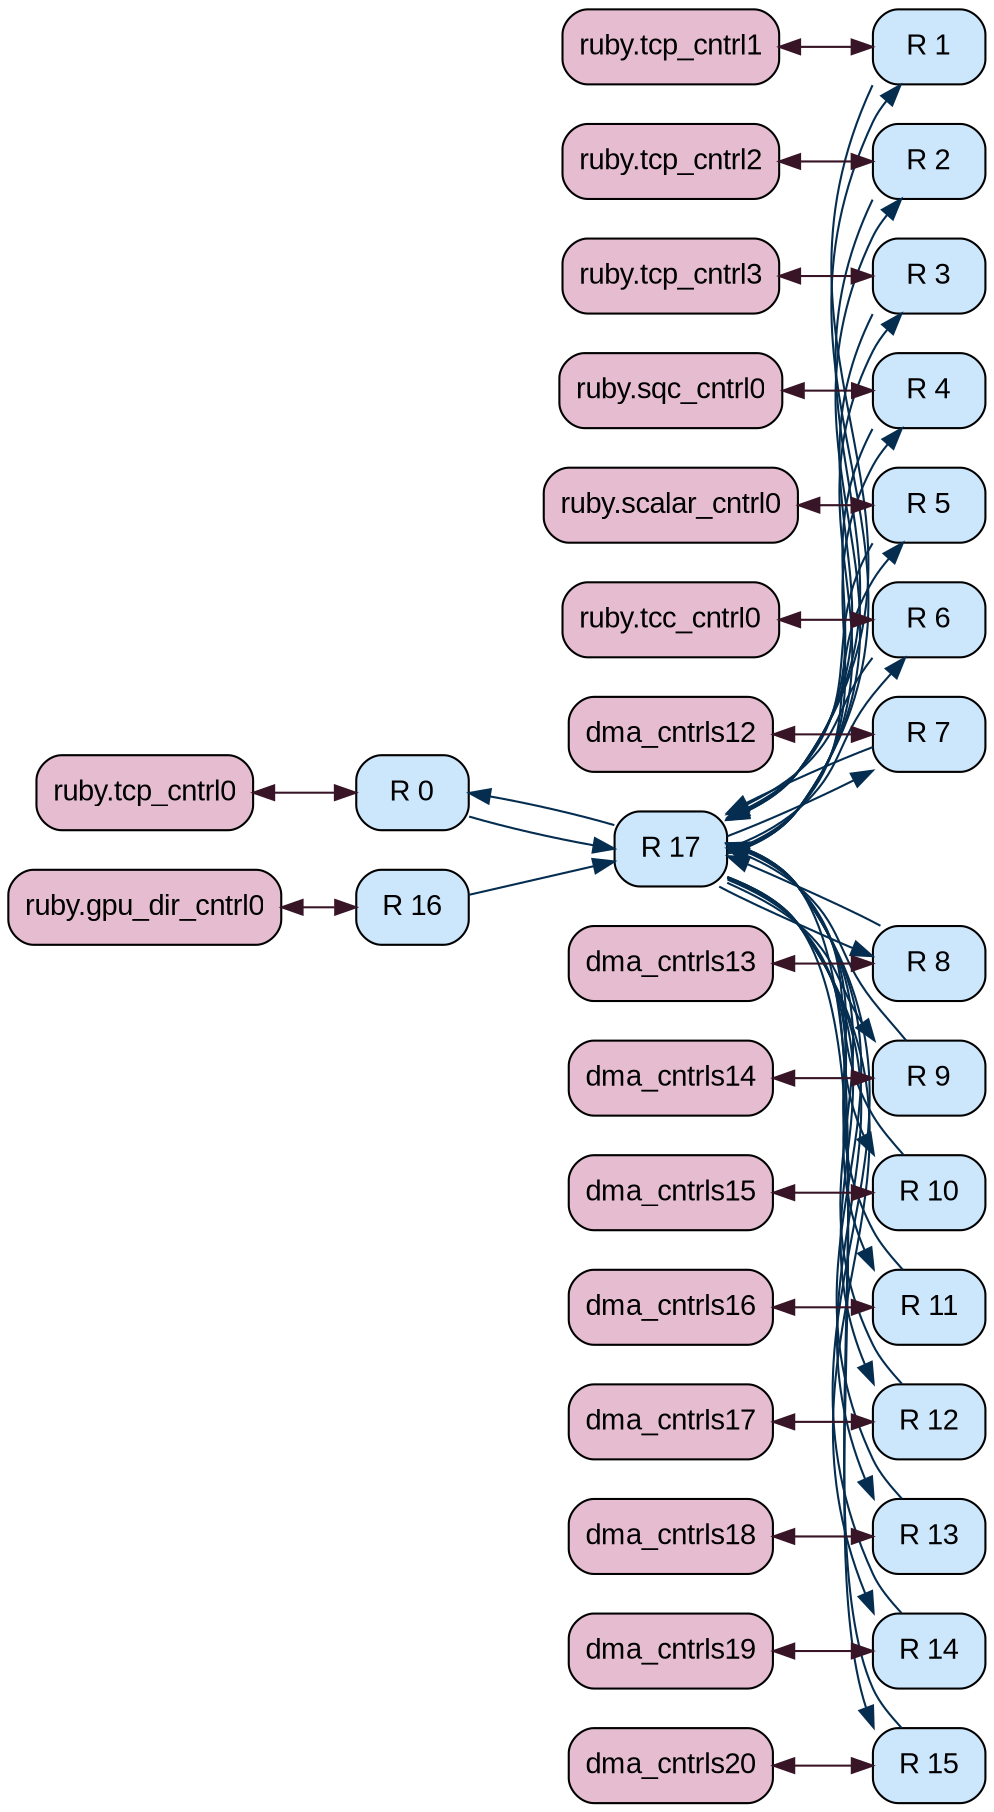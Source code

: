 graph G {
rankdir=LR;
"system.ruby.network_gpu.routers00" [color="#000000", fillcolor="#cce6fc", fontcolor="#000000", fontname=Arial, fontsize=14, label="R 0", shape=Mrecord, style="rounded, filled"];
"system.ruby.network_gpu.routers01" [color="#000000", fillcolor="#cce6fc", fontcolor="#000000", fontname=Arial, fontsize=14, label="R 1", shape=Mrecord, style="rounded, filled"];
"system.ruby.network_gpu.routers02" [color="#000000", fillcolor="#cce6fc", fontcolor="#000000", fontname=Arial, fontsize=14, label="R 2", shape=Mrecord, style="rounded, filled"];
"system.ruby.network_gpu.routers03" [color="#000000", fillcolor="#cce6fc", fontcolor="#000000", fontname=Arial, fontsize=14, label="R 3", shape=Mrecord, style="rounded, filled"];
"system.ruby.network_gpu.routers04" [color="#000000", fillcolor="#cce6fc", fontcolor="#000000", fontname=Arial, fontsize=14, label="R 4", shape=Mrecord, style="rounded, filled"];
"system.ruby.network_gpu.routers05" [color="#000000", fillcolor="#cce6fc", fontcolor="#000000", fontname=Arial, fontsize=14, label="R 5", shape=Mrecord, style="rounded, filled"];
"system.ruby.network_gpu.routers06" [color="#000000", fillcolor="#cce6fc", fontcolor="#000000", fontname=Arial, fontsize=14, label="R 6", shape=Mrecord, style="rounded, filled"];
"system.ruby.network_gpu.routers07" [color="#000000", fillcolor="#cce6fc", fontcolor="#000000", fontname=Arial, fontsize=14, label="R 7", shape=Mrecord, style="rounded, filled"];
"system.ruby.network_gpu.routers08" [color="#000000", fillcolor="#cce6fc", fontcolor="#000000", fontname=Arial, fontsize=14, label="R 8", shape=Mrecord, style="rounded, filled"];
"system.ruby.network_gpu.routers09" [color="#000000", fillcolor="#cce6fc", fontcolor="#000000", fontname=Arial, fontsize=14, label="R 9", shape=Mrecord, style="rounded, filled"];
"system.ruby.network_gpu.routers10" [color="#000000", fillcolor="#cce6fc", fontcolor="#000000", fontname=Arial, fontsize=14, label="R 10", shape=Mrecord, style="rounded, filled"];
"system.ruby.network_gpu.routers11" [color="#000000", fillcolor="#cce6fc", fontcolor="#000000", fontname=Arial, fontsize=14, label="R 11", shape=Mrecord, style="rounded, filled"];
"system.ruby.network_gpu.routers12" [color="#000000", fillcolor="#cce6fc", fontcolor="#000000", fontname=Arial, fontsize=14, label="R 12", shape=Mrecord, style="rounded, filled"];
"system.ruby.network_gpu.routers13" [color="#000000", fillcolor="#cce6fc", fontcolor="#000000", fontname=Arial, fontsize=14, label="R 13", shape=Mrecord, style="rounded, filled"];
"system.ruby.network_gpu.routers14" [color="#000000", fillcolor="#cce6fc", fontcolor="#000000", fontname=Arial, fontsize=14, label="R 14", shape=Mrecord, style="rounded, filled"];
"system.ruby.network_gpu.routers15" [color="#000000", fillcolor="#cce6fc", fontcolor="#000000", fontname=Arial, fontsize=14, label="R 15", shape=Mrecord, style="rounded, filled"];
"system.ruby.network_gpu.routers16" [color="#000000", fillcolor="#cce6fc", fontcolor="#000000", fontname=Arial, fontsize=14, label="R 16", shape=Mrecord, style="rounded, filled"];
"system.ruby.network_gpu.routers17" [color="#000000", fillcolor="#cce6fc", fontcolor="#000000", fontname=Arial, fontsize=14, label="R 17", shape=Mrecord, style="rounded, filled"];
"system.ruby.network_gpu.routers00" -- "system.ruby.network_gpu.routers17"  [color="#042d50", dir=forward, weight=0.5];
"system.ruby.network_gpu.routers01" -- "system.ruby.network_gpu.routers17"  [color="#042d50", dir=forward, weight=0.5];
"system.ruby.network_gpu.routers02" -- "system.ruby.network_gpu.routers17"  [color="#042d50", dir=forward, weight=0.5];
"system.ruby.network_gpu.routers03" -- "system.ruby.network_gpu.routers17"  [color="#042d50", dir=forward, weight=0.5];
"system.ruby.network_gpu.routers04" -- "system.ruby.network_gpu.routers17"  [color="#042d50", dir=forward, weight=0.5];
"system.ruby.network_gpu.routers05" -- "system.ruby.network_gpu.routers17"  [color="#042d50", dir=forward, weight=0.5];
"system.ruby.network_gpu.routers06" -- "system.ruby.network_gpu.routers17"  [color="#042d50", dir=forward, weight=0.5];
"system.ruby.network_gpu.routers07" -- "system.ruby.network_gpu.routers17"  [color="#042d50", dir=forward, weight=0.5];
"system.ruby.network_gpu.routers08" -- "system.ruby.network_gpu.routers17"  [color="#042d50", dir=forward, weight=0.5];
"system.ruby.network_gpu.routers09" -- "system.ruby.network_gpu.routers17"  [color="#042d50", dir=forward, weight=0.5];
"system.ruby.network_gpu.routers10" -- "system.ruby.network_gpu.routers17"  [color="#042d50", dir=forward, weight=0.5];
"system.ruby.network_gpu.routers11" -- "system.ruby.network_gpu.routers17"  [color="#042d50", dir=forward, weight=0.5];
"system.ruby.network_gpu.routers12" -- "system.ruby.network_gpu.routers17"  [color="#042d50", dir=forward, weight=0.5];
"system.ruby.network_gpu.routers13" -- "system.ruby.network_gpu.routers17"  [color="#042d50", dir=forward, weight=0.5];
"system.ruby.network_gpu.routers14" -- "system.ruby.network_gpu.routers17"  [color="#042d50", dir=forward, weight=0.5];
"system.ruby.network_gpu.routers15" -- "system.ruby.network_gpu.routers17"  [color="#042d50", dir=forward, weight=0.5];
"system.ruby.network_gpu.routers16" -- "system.ruby.network_gpu.routers17"  [color="#042d50", dir=forward, weight=0.5];
"system.ruby.network_gpu.routers17" -- "system.ruby.network_gpu.routers00"  [color="#042d50", dir=forward, weight=0.5];
"system.ruby.network_gpu.routers17" -- "system.ruby.network_gpu.routers01"  [color="#042d50", dir=forward, weight=0.5];
"system.ruby.network_gpu.routers17" -- "system.ruby.network_gpu.routers02"  [color="#042d50", dir=forward, weight=0.5];
"system.ruby.network_gpu.routers17" -- "system.ruby.network_gpu.routers03"  [color="#042d50", dir=forward, weight=0.5];
"system.ruby.network_gpu.routers17" -- "system.ruby.network_gpu.routers04"  [color="#042d50", dir=forward, weight=0.5];
"system.ruby.network_gpu.routers17" -- "system.ruby.network_gpu.routers05"  [color="#042d50", dir=forward, weight=0.5];
"system.ruby.network_gpu.routers17" -- "system.ruby.network_gpu.routers06"  [color="#042d50", dir=forward, weight=0.5];
"system.ruby.network_gpu.routers17" -- "system.ruby.network_gpu.routers07"  [color="#042d50", dir=forward, weight=0.5];
"system.ruby.network_gpu.routers17" -- "system.ruby.network_gpu.routers08"  [color="#042d50", dir=forward, weight=0.5];
"system.ruby.network_gpu.routers17" -- "system.ruby.network_gpu.routers09"  [color="#042d50", dir=forward, weight=0.5];
"system.ruby.network_gpu.routers17" -- "system.ruby.network_gpu.routers10"  [color="#042d50", dir=forward, weight=0.5];
"system.ruby.network_gpu.routers17" -- "system.ruby.network_gpu.routers11"  [color="#042d50", dir=forward, weight=0.5];
"system.ruby.network_gpu.routers17" -- "system.ruby.network_gpu.routers12"  [color="#042d50", dir=forward, weight=0.5];
"system.ruby.network_gpu.routers17" -- "system.ruby.network_gpu.routers13"  [color="#042d50", dir=forward, weight=0.5];
"system.ruby.network_gpu.routers17" -- "system.ruby.network_gpu.routers14"  [color="#042d50", dir=forward, weight=0.5];
"system.ruby.network_gpu.routers17" -- "system.ruby.network_gpu.routers15"  [color="#042d50", dir=forward, weight=0.5];
"system.ruby.tcp_cntrl0" [color="#000000", fillcolor="#e5bcd0", fontcolor="#000000", fontname=Arial, fontsize=14, label="ruby.tcp_cntrl0", shape=Mrecord, style="rounded, filled"];
"system.ruby.tcp_cntrl0" -- "system.ruby.network_gpu.routers00"  [color="#381526", dir=both, weight=1.0];
"system.ruby.tcp_cntrl1" [color="#000000", fillcolor="#e5bcd0", fontcolor="#000000", fontname=Arial, fontsize=14, label="ruby.tcp_cntrl1", shape=Mrecord, style="rounded, filled"];
"system.ruby.tcp_cntrl1" -- "system.ruby.network_gpu.routers01"  [color="#381526", dir=both, weight=1.0];
"system.ruby.tcp_cntrl2" [color="#000000", fillcolor="#e5bcd0", fontcolor="#000000", fontname=Arial, fontsize=14, label="ruby.tcp_cntrl2", shape=Mrecord, style="rounded, filled"];
"system.ruby.tcp_cntrl2" -- "system.ruby.network_gpu.routers02"  [color="#381526", dir=both, weight=1.0];
"system.ruby.tcp_cntrl3" [color="#000000", fillcolor="#e5bcd0", fontcolor="#000000", fontname=Arial, fontsize=14, label="ruby.tcp_cntrl3", shape=Mrecord, style="rounded, filled"];
"system.ruby.tcp_cntrl3" -- "system.ruby.network_gpu.routers03"  [color="#381526", dir=both, weight=1.0];
"system.ruby.sqc_cntrl0" [color="#000000", fillcolor="#e5bcd0", fontcolor="#000000", fontname=Arial, fontsize=14, label="ruby.sqc_cntrl0", shape=Mrecord, style="rounded, filled"];
"system.ruby.sqc_cntrl0" -- "system.ruby.network_gpu.routers04"  [color="#381526", dir=both, weight=1.0];
"system.ruby.scalar_cntrl0" [color="#000000", fillcolor="#e5bcd0", fontcolor="#000000", fontname=Arial, fontsize=14, label="ruby.scalar_cntrl0", shape=Mrecord, style="rounded, filled"];
"system.ruby.scalar_cntrl0" -- "system.ruby.network_gpu.routers05"  [color="#381526", dir=both, weight=1.0];
"system.ruby.tcc_cntrl0" [color="#000000", fillcolor="#e5bcd0", fontcolor="#000000", fontname=Arial, fontsize=14, label="ruby.tcc_cntrl0", shape=Mrecord, style="rounded, filled"];
"system.ruby.tcc_cntrl0" -- "system.ruby.network_gpu.routers06"  [color="#381526", dir=both, weight=1.0];
"system.dma_cntrls12" [color="#000000", fillcolor="#e5bcd0", fontcolor="#000000", fontname=Arial, fontsize=14, label=dma_cntrls12, shape=Mrecord, style="rounded, filled"];
"system.dma_cntrls12" -- "system.ruby.network_gpu.routers07"  [color="#381526", dir=both, weight=1.0];
"system.dma_cntrls13" [color="#000000", fillcolor="#e5bcd0", fontcolor="#000000", fontname=Arial, fontsize=14, label=dma_cntrls13, shape=Mrecord, style="rounded, filled"];
"system.dma_cntrls13" -- "system.ruby.network_gpu.routers08"  [color="#381526", dir=both, weight=1.0];
"system.dma_cntrls14" [color="#000000", fillcolor="#e5bcd0", fontcolor="#000000", fontname=Arial, fontsize=14, label=dma_cntrls14, shape=Mrecord, style="rounded, filled"];
"system.dma_cntrls14" -- "system.ruby.network_gpu.routers09"  [color="#381526", dir=both, weight=1.0];
"system.dma_cntrls15" [color="#000000", fillcolor="#e5bcd0", fontcolor="#000000", fontname=Arial, fontsize=14, label=dma_cntrls15, shape=Mrecord, style="rounded, filled"];
"system.dma_cntrls15" -- "system.ruby.network_gpu.routers10"  [color="#381526", dir=both, weight=1.0];
"system.dma_cntrls16" [color="#000000", fillcolor="#e5bcd0", fontcolor="#000000", fontname=Arial, fontsize=14, label=dma_cntrls16, shape=Mrecord, style="rounded, filled"];
"system.dma_cntrls16" -- "system.ruby.network_gpu.routers11"  [color="#381526", dir=both, weight=1.0];
"system.dma_cntrls17" [color="#000000", fillcolor="#e5bcd0", fontcolor="#000000", fontname=Arial, fontsize=14, label=dma_cntrls17, shape=Mrecord, style="rounded, filled"];
"system.dma_cntrls17" -- "system.ruby.network_gpu.routers12"  [color="#381526", dir=both, weight=1.0];
"system.dma_cntrls18" [color="#000000", fillcolor="#e5bcd0", fontcolor="#000000", fontname=Arial, fontsize=14, label=dma_cntrls18, shape=Mrecord, style="rounded, filled"];
"system.dma_cntrls18" -- "system.ruby.network_gpu.routers13"  [color="#381526", dir=both, weight=1.0];
"system.dma_cntrls19" [color="#000000", fillcolor="#e5bcd0", fontcolor="#000000", fontname=Arial, fontsize=14, label=dma_cntrls19, shape=Mrecord, style="rounded, filled"];
"system.dma_cntrls19" -- "system.ruby.network_gpu.routers14"  [color="#381526", dir=both, weight=1.0];
"system.dma_cntrls20" [color="#000000", fillcolor="#e5bcd0", fontcolor="#000000", fontname=Arial, fontsize=14, label=dma_cntrls20, shape=Mrecord, style="rounded, filled"];
"system.dma_cntrls20" -- "system.ruby.network_gpu.routers15"  [color="#381526", dir=both, weight=1.0];
"system.ruby.gpu_dir_cntrl0" [color="#000000", fillcolor="#e5bcd0", fontcolor="#000000", fontname=Arial, fontsize=14, label="ruby.gpu_dir_cntrl0", shape=Mrecord, style="rounded, filled"];
"system.ruby.gpu_dir_cntrl0" -- "system.ruby.network_gpu.routers16"  [color="#381526", dir=both, weight=1.0];
}
